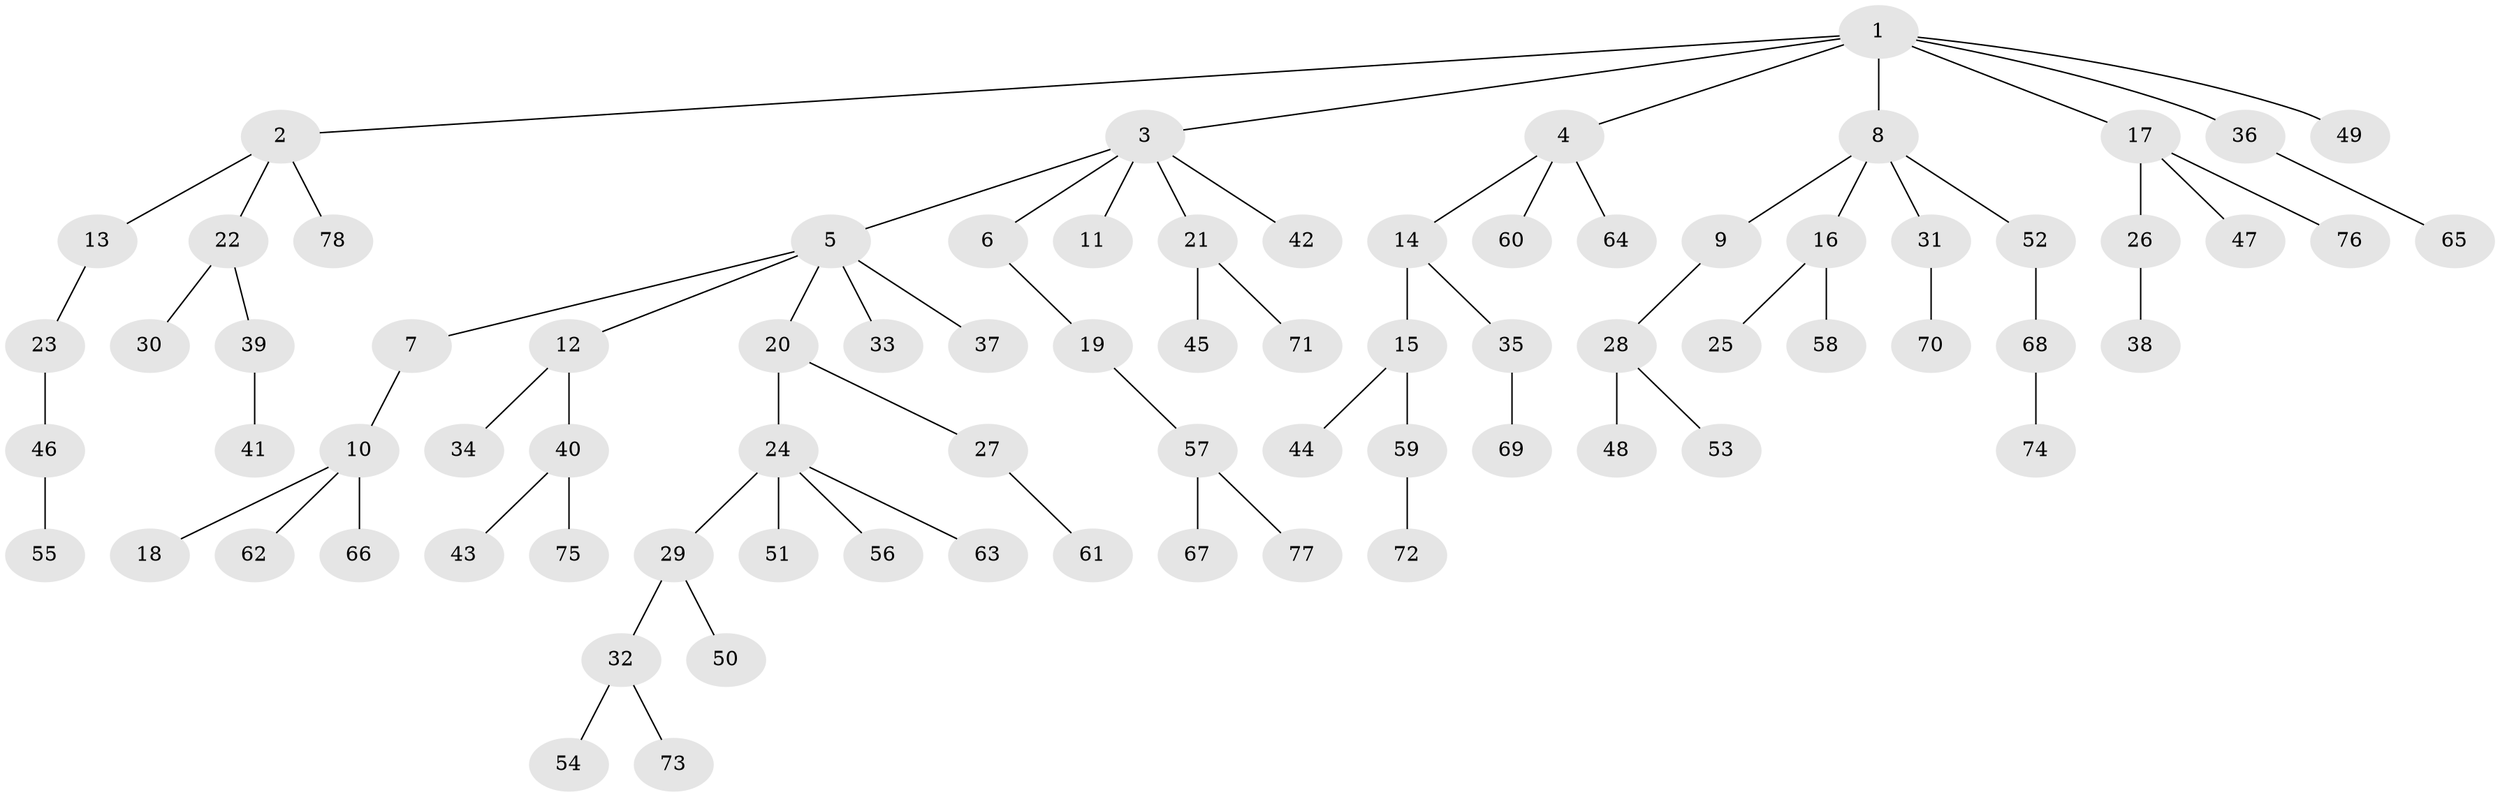 // coarse degree distribution, {7: 0.02, 4: 0.04, 5: 0.06, 3: 0.1, 2: 0.28, 1: 0.5}
// Generated by graph-tools (version 1.1) at 2025/42/03/06/25 10:42:04]
// undirected, 78 vertices, 77 edges
graph export_dot {
graph [start="1"]
  node [color=gray90,style=filled];
  1;
  2;
  3;
  4;
  5;
  6;
  7;
  8;
  9;
  10;
  11;
  12;
  13;
  14;
  15;
  16;
  17;
  18;
  19;
  20;
  21;
  22;
  23;
  24;
  25;
  26;
  27;
  28;
  29;
  30;
  31;
  32;
  33;
  34;
  35;
  36;
  37;
  38;
  39;
  40;
  41;
  42;
  43;
  44;
  45;
  46;
  47;
  48;
  49;
  50;
  51;
  52;
  53;
  54;
  55;
  56;
  57;
  58;
  59;
  60;
  61;
  62;
  63;
  64;
  65;
  66;
  67;
  68;
  69;
  70;
  71;
  72;
  73;
  74;
  75;
  76;
  77;
  78;
  1 -- 2;
  1 -- 3;
  1 -- 4;
  1 -- 8;
  1 -- 17;
  1 -- 36;
  1 -- 49;
  2 -- 13;
  2 -- 22;
  2 -- 78;
  3 -- 5;
  3 -- 6;
  3 -- 11;
  3 -- 21;
  3 -- 42;
  4 -- 14;
  4 -- 60;
  4 -- 64;
  5 -- 7;
  5 -- 12;
  5 -- 20;
  5 -- 33;
  5 -- 37;
  6 -- 19;
  7 -- 10;
  8 -- 9;
  8 -- 16;
  8 -- 31;
  8 -- 52;
  9 -- 28;
  10 -- 18;
  10 -- 62;
  10 -- 66;
  12 -- 34;
  12 -- 40;
  13 -- 23;
  14 -- 15;
  14 -- 35;
  15 -- 44;
  15 -- 59;
  16 -- 25;
  16 -- 58;
  17 -- 26;
  17 -- 47;
  17 -- 76;
  19 -- 57;
  20 -- 24;
  20 -- 27;
  21 -- 45;
  21 -- 71;
  22 -- 30;
  22 -- 39;
  23 -- 46;
  24 -- 29;
  24 -- 51;
  24 -- 56;
  24 -- 63;
  26 -- 38;
  27 -- 61;
  28 -- 48;
  28 -- 53;
  29 -- 32;
  29 -- 50;
  31 -- 70;
  32 -- 54;
  32 -- 73;
  35 -- 69;
  36 -- 65;
  39 -- 41;
  40 -- 43;
  40 -- 75;
  46 -- 55;
  52 -- 68;
  57 -- 67;
  57 -- 77;
  59 -- 72;
  68 -- 74;
}

